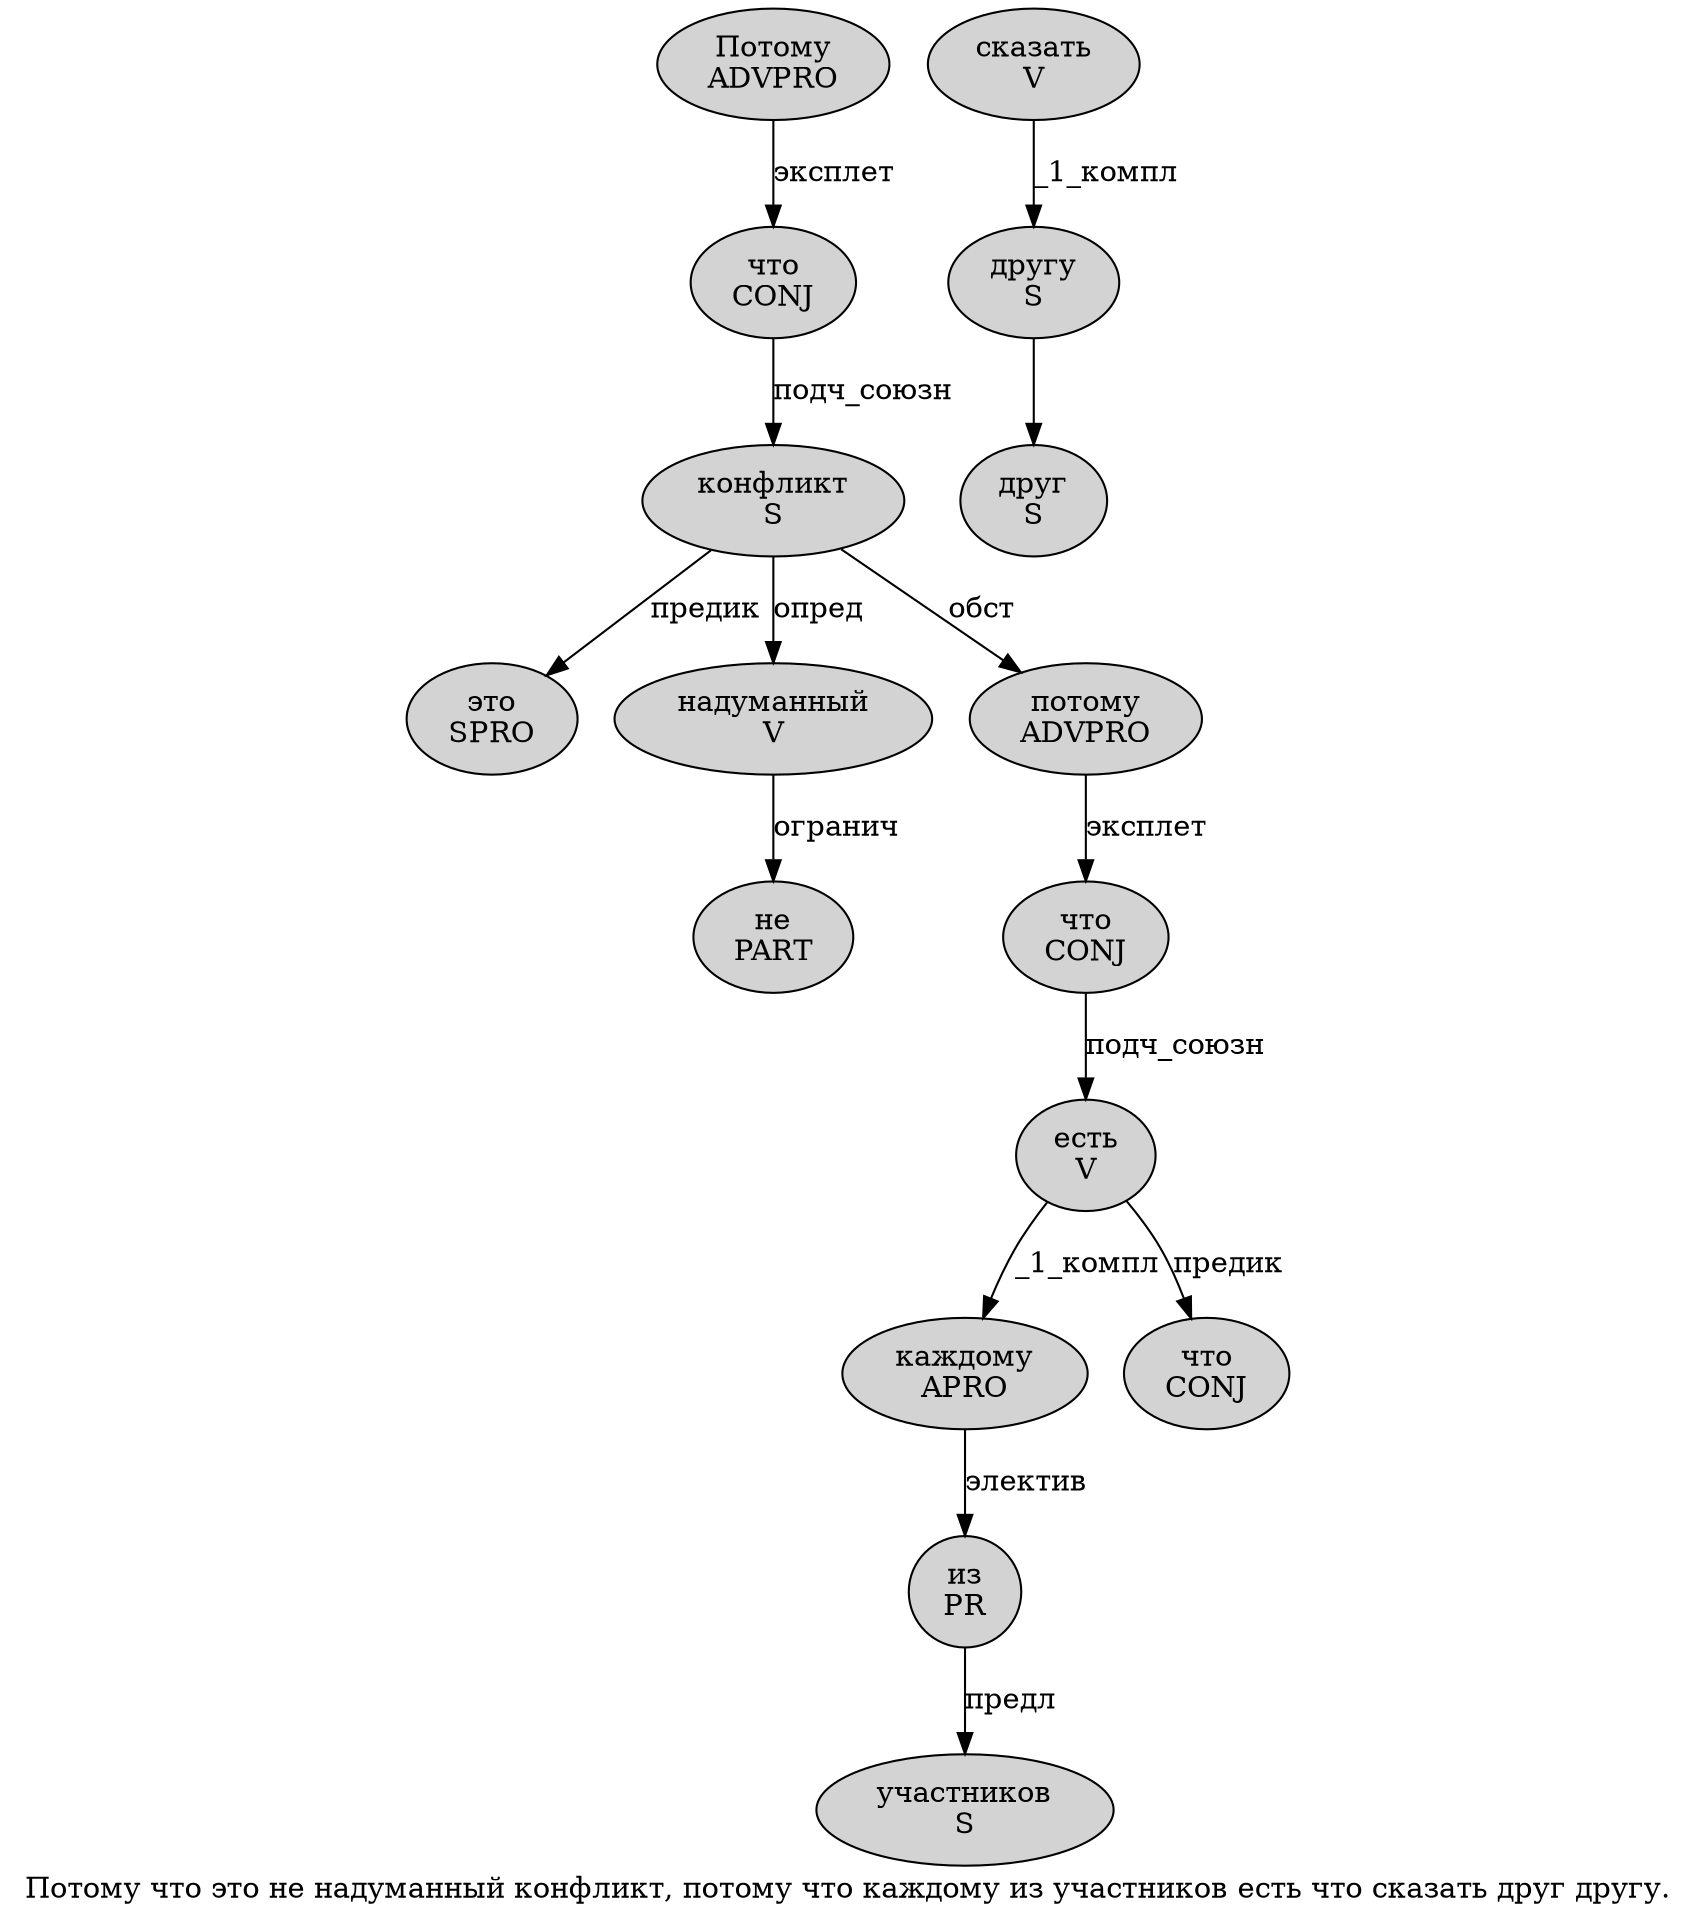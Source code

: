 digraph SENTENCE_357 {
	graph [label="Потому что это не надуманный конфликт, потому что каждому из участников есть что сказать друг другу."]
	node [style=filled]
		0 [label="Потому
ADVPRO" color="" fillcolor=lightgray penwidth=1 shape=ellipse]
		1 [label="что
CONJ" color="" fillcolor=lightgray penwidth=1 shape=ellipse]
		2 [label="это
SPRO" color="" fillcolor=lightgray penwidth=1 shape=ellipse]
		3 [label="не
PART" color="" fillcolor=lightgray penwidth=1 shape=ellipse]
		4 [label="надуманный
V" color="" fillcolor=lightgray penwidth=1 shape=ellipse]
		5 [label="конфликт
S" color="" fillcolor=lightgray penwidth=1 shape=ellipse]
		7 [label="потому
ADVPRO" color="" fillcolor=lightgray penwidth=1 shape=ellipse]
		8 [label="что
CONJ" color="" fillcolor=lightgray penwidth=1 shape=ellipse]
		9 [label="каждому
APRO" color="" fillcolor=lightgray penwidth=1 shape=ellipse]
		10 [label="из
PR" color="" fillcolor=lightgray penwidth=1 shape=ellipse]
		11 [label="участников
S" color="" fillcolor=lightgray penwidth=1 shape=ellipse]
		12 [label="есть
V" color="" fillcolor=lightgray penwidth=1 shape=ellipse]
		13 [label="что
CONJ" color="" fillcolor=lightgray penwidth=1 shape=ellipse]
		14 [label="сказать
V" color="" fillcolor=lightgray penwidth=1 shape=ellipse]
		15 [label="друг
S" color="" fillcolor=lightgray penwidth=1 shape=ellipse]
		16 [label="другу
S" color="" fillcolor=lightgray penwidth=1 shape=ellipse]
			12 -> 9 [label="_1_компл"]
			12 -> 13 [label="предик"]
			4 -> 3 [label="огранич"]
			7 -> 8 [label="эксплет"]
			14 -> 16 [label="_1_компл"]
			1 -> 5 [label="подч_союзн"]
			9 -> 10 [label="электив"]
			0 -> 1 [label="эксплет"]
			16 -> 15
			5 -> 2 [label="предик"]
			5 -> 4 [label="опред"]
			5 -> 7 [label="обст"]
			10 -> 11 [label="предл"]
			8 -> 12 [label="подч_союзн"]
}